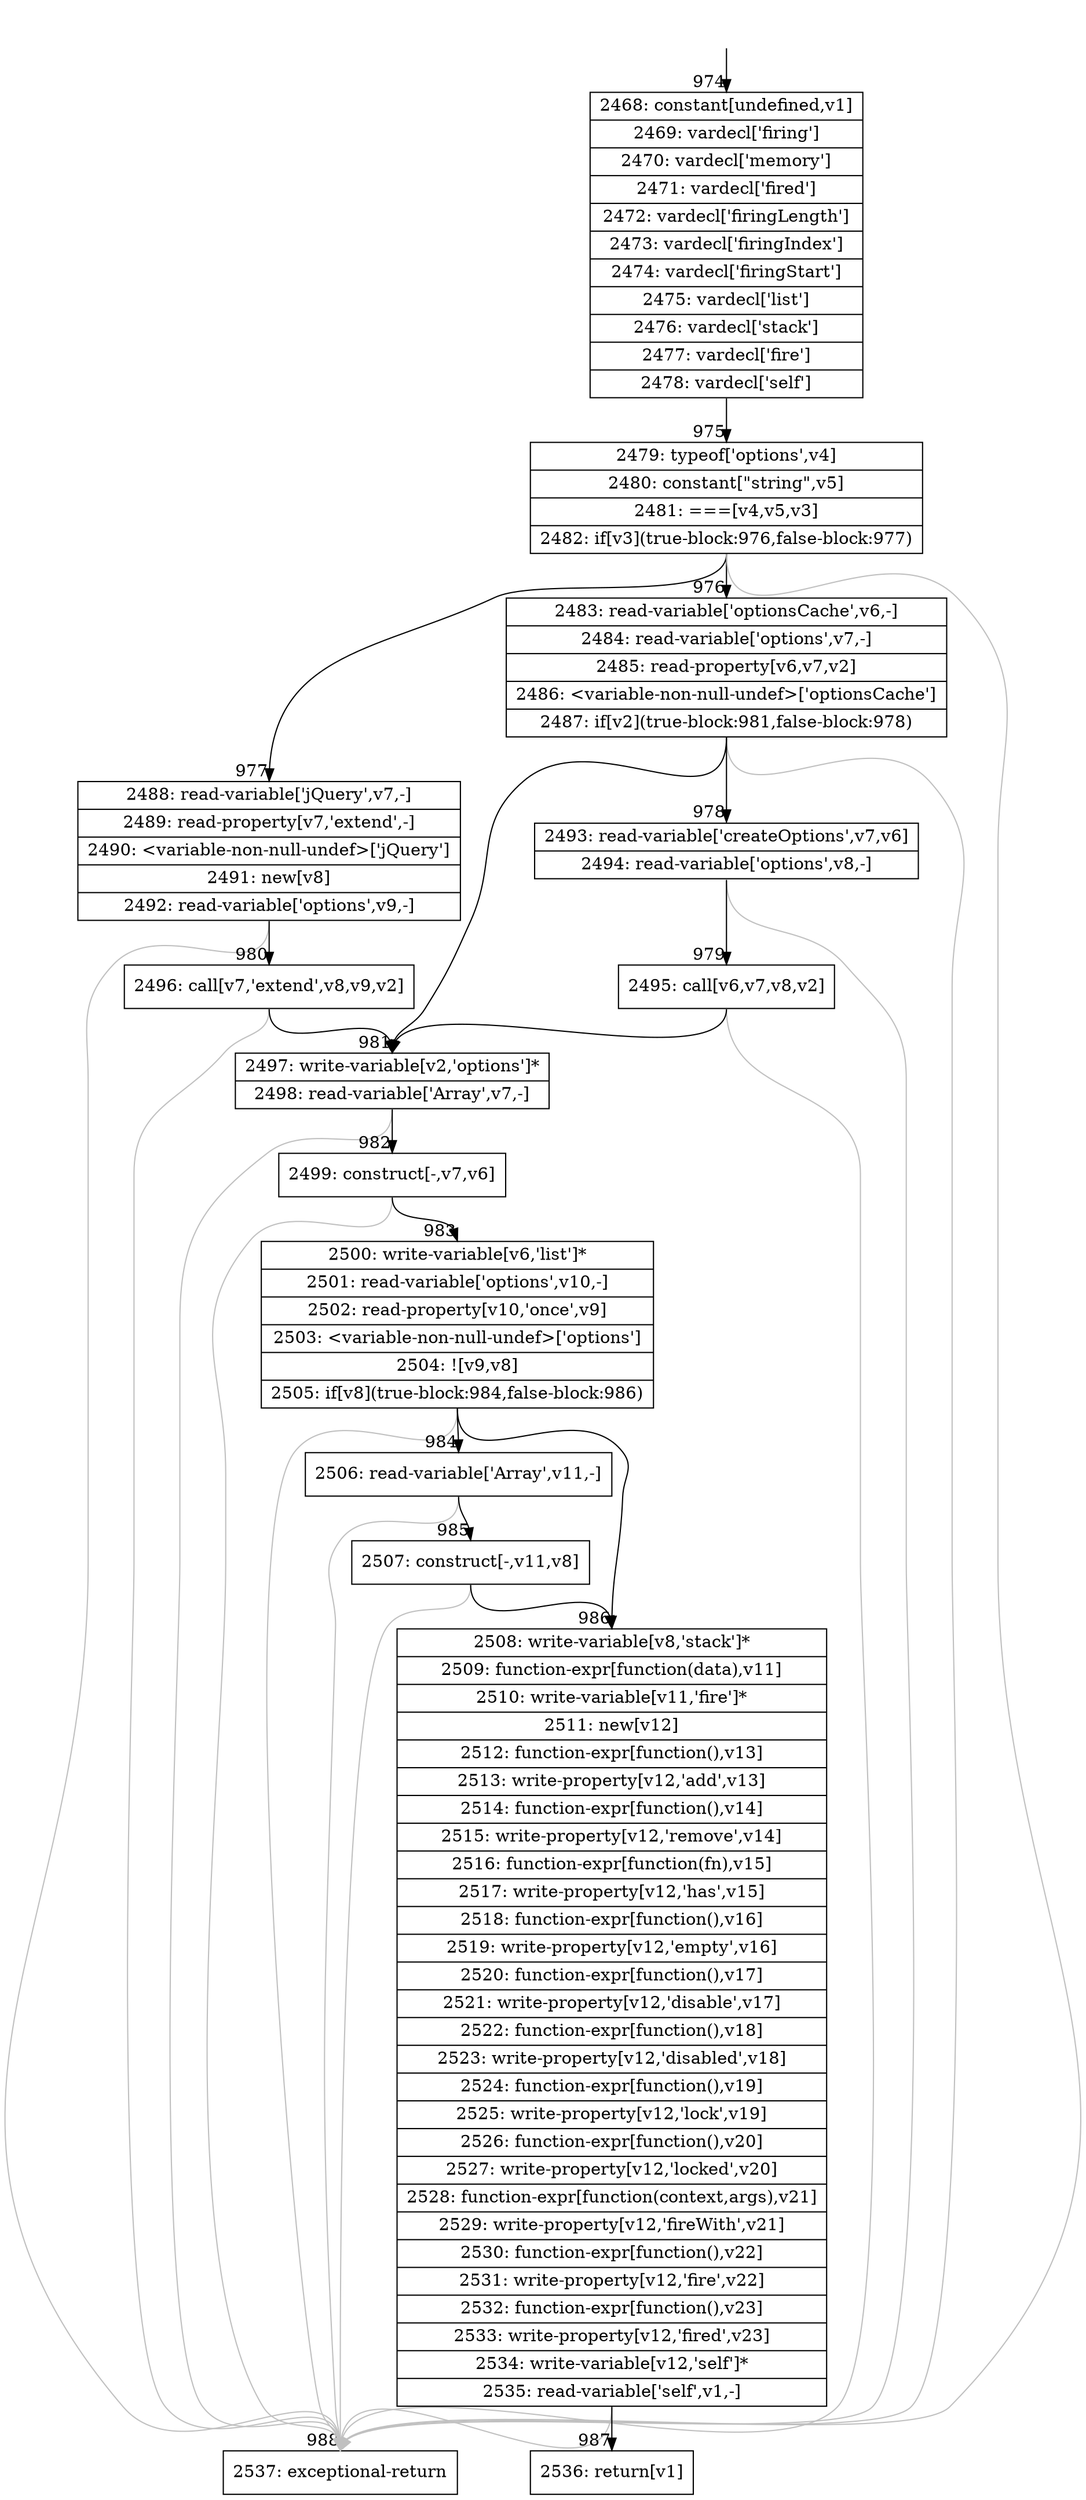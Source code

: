 digraph {
rankdir="TD"
BB_entry59[shape=none,label=""];
BB_entry59 -> BB974 [tailport=s, headport=n, headlabel="    974"]
BB974 [shape=record label="{2468: constant[undefined,v1]|2469: vardecl['firing']|2470: vardecl['memory']|2471: vardecl['fired']|2472: vardecl['firingLength']|2473: vardecl['firingIndex']|2474: vardecl['firingStart']|2475: vardecl['list']|2476: vardecl['stack']|2477: vardecl['fire']|2478: vardecl['self']}" ] 
BB974 -> BB975 [tailport=s, headport=n, headlabel="      975"]
BB975 [shape=record label="{2479: typeof['options',v4]|2480: constant[\"string\",v5]|2481: ===[v4,v5,v3]|2482: if[v3](true-block:976,false-block:977)}" ] 
BB975 -> BB976 [tailport=s, headport=n, headlabel="      976"]
BB975 -> BB977 [tailport=s, headport=n, headlabel="      977"]
BB975 -> BB988 [tailport=s, headport=n, color=gray, headlabel="      988"]
BB976 [shape=record label="{2483: read-variable['optionsCache',v6,-]|2484: read-variable['options',v7,-]|2485: read-property[v6,v7,v2]|2486: \<variable-non-null-undef\>['optionsCache']|2487: if[v2](true-block:981,false-block:978)}" ] 
BB976 -> BB981 [tailport=s, headport=n, headlabel="      981"]
BB976 -> BB978 [tailport=s, headport=n, headlabel="      978"]
BB976 -> BB988 [tailport=s, headport=n, color=gray]
BB977 [shape=record label="{2488: read-variable['jQuery',v7,-]|2489: read-property[v7,'extend',-]|2490: \<variable-non-null-undef\>['jQuery']|2491: new[v8]|2492: read-variable['options',v9,-]}" ] 
BB977 -> BB980 [tailport=s, headport=n, headlabel="      980"]
BB977 -> BB988 [tailport=s, headport=n, color=gray]
BB978 [shape=record label="{2493: read-variable['createOptions',v7,v6]|2494: read-variable['options',v8,-]}" ] 
BB978 -> BB979 [tailport=s, headport=n, headlabel="      979"]
BB978 -> BB988 [tailport=s, headport=n, color=gray]
BB979 [shape=record label="{2495: call[v6,v7,v8,v2]}" ] 
BB979 -> BB981 [tailport=s, headport=n]
BB979 -> BB988 [tailport=s, headport=n, color=gray]
BB980 [shape=record label="{2496: call[v7,'extend',v8,v9,v2]}" ] 
BB980 -> BB981 [tailport=s, headport=n]
BB980 -> BB988 [tailport=s, headport=n, color=gray]
BB981 [shape=record label="{2497: write-variable[v2,'options']*|2498: read-variable['Array',v7,-]}" ] 
BB981 -> BB982 [tailport=s, headport=n, headlabel="      982"]
BB981 -> BB988 [tailport=s, headport=n, color=gray]
BB982 [shape=record label="{2499: construct[-,v7,v6]}" ] 
BB982 -> BB983 [tailport=s, headport=n, headlabel="      983"]
BB982 -> BB988 [tailport=s, headport=n, color=gray]
BB983 [shape=record label="{2500: write-variable[v6,'list']*|2501: read-variable['options',v10,-]|2502: read-property[v10,'once',v9]|2503: \<variable-non-null-undef\>['options']|2504: ![v9,v8]|2505: if[v8](true-block:984,false-block:986)}" ] 
BB983 -> BB986 [tailport=s, headport=n, headlabel="      986"]
BB983 -> BB984 [tailport=s, headport=n, headlabel="      984"]
BB983 -> BB988 [tailport=s, headport=n, color=gray]
BB984 [shape=record label="{2506: read-variable['Array',v11,-]}" ] 
BB984 -> BB985 [tailport=s, headport=n, headlabel="      985"]
BB984 -> BB988 [tailport=s, headport=n, color=gray]
BB985 [shape=record label="{2507: construct[-,v11,v8]}" ] 
BB985 -> BB986 [tailport=s, headport=n]
BB985 -> BB988 [tailport=s, headport=n, color=gray]
BB986 [shape=record label="{2508: write-variable[v8,'stack']*|2509: function-expr[function(data),v11]|2510: write-variable[v11,'fire']*|2511: new[v12]|2512: function-expr[function(),v13]|2513: write-property[v12,'add',v13]|2514: function-expr[function(),v14]|2515: write-property[v12,'remove',v14]|2516: function-expr[function(fn),v15]|2517: write-property[v12,'has',v15]|2518: function-expr[function(),v16]|2519: write-property[v12,'empty',v16]|2520: function-expr[function(),v17]|2521: write-property[v12,'disable',v17]|2522: function-expr[function(),v18]|2523: write-property[v12,'disabled',v18]|2524: function-expr[function(),v19]|2525: write-property[v12,'lock',v19]|2526: function-expr[function(),v20]|2527: write-property[v12,'locked',v20]|2528: function-expr[function(context,args),v21]|2529: write-property[v12,'fireWith',v21]|2530: function-expr[function(),v22]|2531: write-property[v12,'fire',v22]|2532: function-expr[function(),v23]|2533: write-property[v12,'fired',v23]|2534: write-variable[v12,'self']*|2535: read-variable['self',v1,-]}" ] 
BB986 -> BB987 [tailport=s, headport=n, headlabel="      987"]
BB986 -> BB988 [tailport=s, headport=n, color=gray]
BB987 [shape=record label="{2536: return[v1]}" ] 
BB988 [shape=record label="{2537: exceptional-return}" ] 
}
